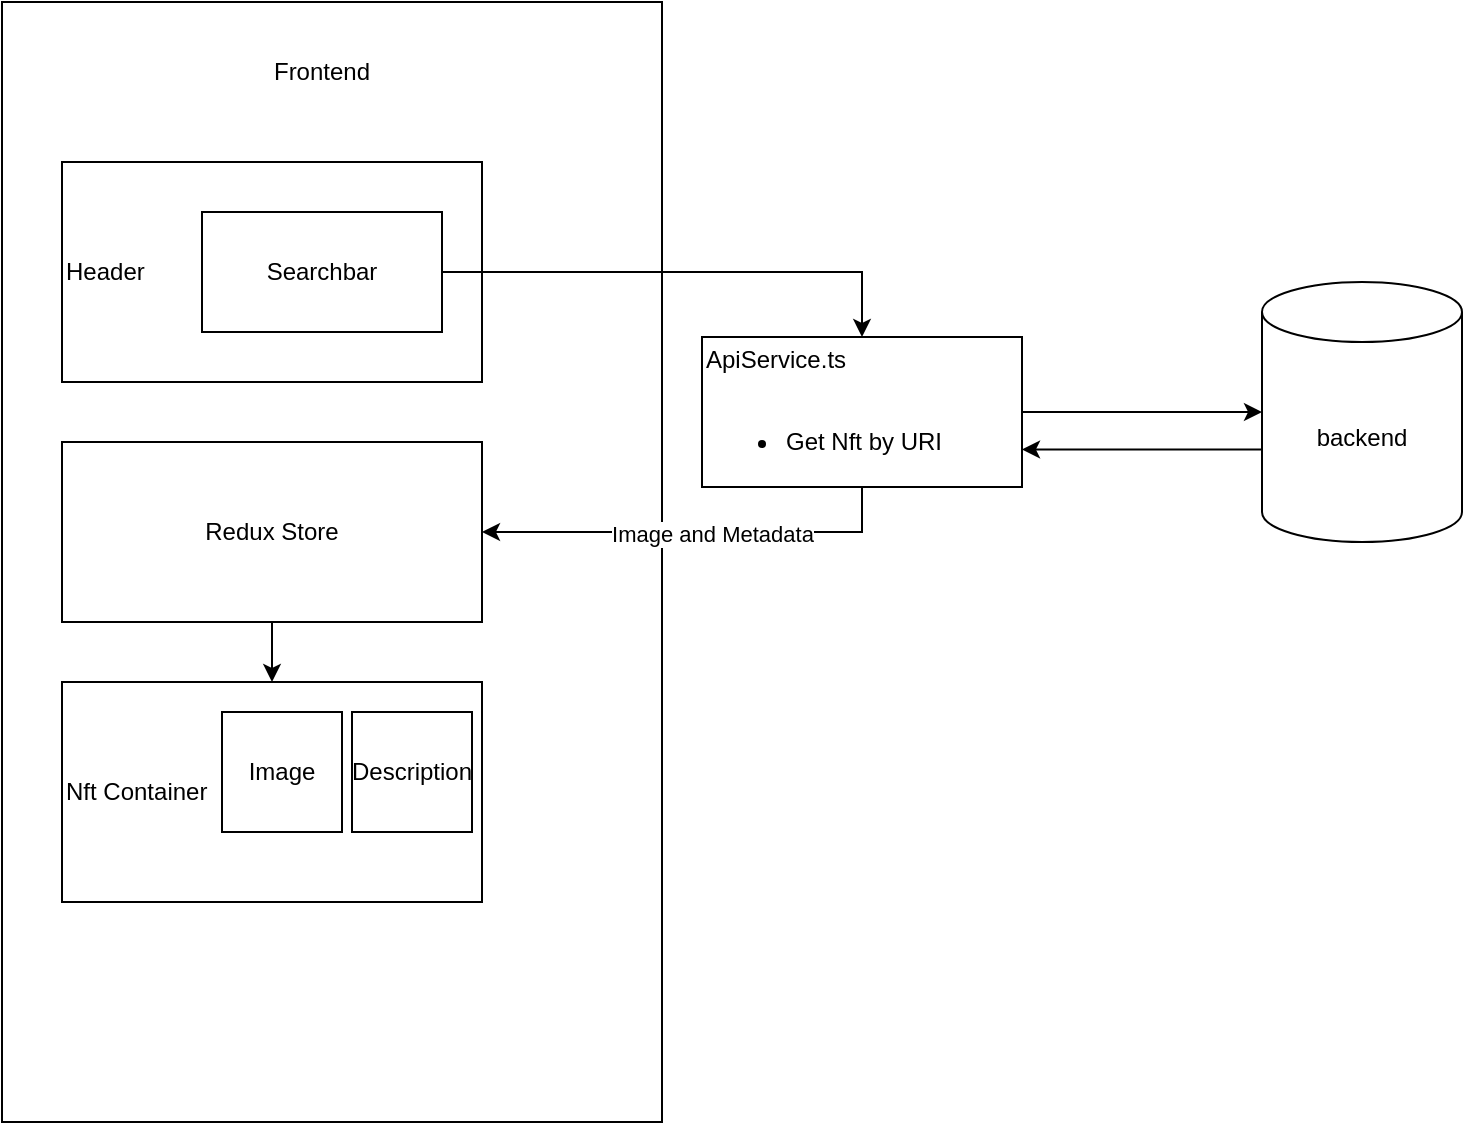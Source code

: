 <mxfile version="20.1.1" type="device"><diagram id="Au503WfJnBENA0ZQDREm" name="Page-1"><mxGraphModel dx="946" dy="589" grid="1" gridSize="10" guides="1" tooltips="1" connect="1" arrows="1" fold="1" page="1" pageScale="1" pageWidth="850" pageHeight="1100" math="0" shadow="0"><root><mxCell id="0"/><mxCell id="1" parent="0"/><mxCell id="u7OGjisxQaqarodawHaB-14" style="edgeStyle=orthogonalEdgeStyle;rounded=0;orthogonalLoop=1;jettySize=auto;html=1;exitX=0;exitY=0;exitDx=0;exitDy=90;exitPerimeter=0;entryX=1;entryY=0.75;entryDx=0;entryDy=0;" edge="1" parent="1" source="u7OGjisxQaqarodawHaB-1" target="u7OGjisxQaqarodawHaB-2"><mxGeometry relative="1" as="geometry"><Array as="points"><mxPoint x="640" y="254"/></Array></mxGeometry></mxCell><mxCell id="u7OGjisxQaqarodawHaB-1" value="backend" style="shape=cylinder3;whiteSpace=wrap;html=1;boundedLbl=1;backgroundOutline=1;size=15;" vertex="1" parent="1"><mxGeometry x="640" y="170" width="100" height="130" as="geometry"/></mxCell><mxCell id="u7OGjisxQaqarodawHaB-3" style="edgeStyle=orthogonalEdgeStyle;rounded=0;orthogonalLoop=1;jettySize=auto;html=1;" edge="1" parent="1" source="u7OGjisxQaqarodawHaB-2" target="u7OGjisxQaqarodawHaB-1"><mxGeometry relative="1" as="geometry"/></mxCell><mxCell id="u7OGjisxQaqarodawHaB-2" value="&lt;div&gt;ApiService.ts&lt;/div&gt;&lt;div&gt;&lt;br&gt;&lt;/div&gt;&lt;div&gt;&lt;ul&gt;&lt;li&gt;Get Nft by URI&lt;br&gt;&lt;/li&gt;&lt;/ul&gt;&lt;/div&gt;" style="rounded=0;whiteSpace=wrap;html=1;align=left;" vertex="1" parent="1"><mxGeometry x="360" y="197.5" width="160" height="75" as="geometry"/></mxCell><mxCell id="u7OGjisxQaqarodawHaB-4" value="" style="rounded=0;whiteSpace=wrap;html=1;" vertex="1" parent="1"><mxGeometry x="10" y="30" width="330" height="560" as="geometry"/></mxCell><mxCell id="u7OGjisxQaqarodawHaB-5" value="Frontend" style="text;html=1;strokeColor=none;fillColor=none;align=center;verticalAlign=middle;whiteSpace=wrap;rounded=0;" vertex="1" parent="1"><mxGeometry x="140" y="50" width="60" height="30" as="geometry"/></mxCell><mxCell id="u7OGjisxQaqarodawHaB-7" value="&lt;div align=&quot;left&quot;&gt;Header&lt;/div&gt;" style="rounded=0;whiteSpace=wrap;html=1;align=left;" vertex="1" parent="1"><mxGeometry x="40" y="110" width="210" height="110" as="geometry"/></mxCell><mxCell id="u7OGjisxQaqarodawHaB-9" style="edgeStyle=orthogonalEdgeStyle;rounded=0;orthogonalLoop=1;jettySize=auto;html=1;" edge="1" parent="1" source="u7OGjisxQaqarodawHaB-8" target="u7OGjisxQaqarodawHaB-2"><mxGeometry relative="1" as="geometry"/></mxCell><mxCell id="u7OGjisxQaqarodawHaB-8" value="Searchbar" style="rounded=0;whiteSpace=wrap;html=1;" vertex="1" parent="1"><mxGeometry x="110" y="135" width="120" height="60" as="geometry"/></mxCell><mxCell id="u7OGjisxQaqarodawHaB-13" value="Nft Container " style="rounded=0;whiteSpace=wrap;html=1;align=left;" vertex="1" parent="1"><mxGeometry x="40" y="370" width="210" height="110" as="geometry"/></mxCell><mxCell id="u7OGjisxQaqarodawHaB-19" value="" style="edgeStyle=orthogonalEdgeStyle;rounded=0;orthogonalLoop=1;jettySize=auto;html=1;" edge="1" parent="1" source="u7OGjisxQaqarodawHaB-17" target="u7OGjisxQaqarodawHaB-13"><mxGeometry relative="1" as="geometry"/></mxCell><mxCell id="u7OGjisxQaqarodawHaB-17" value="Redux Store" style="rounded=0;whiteSpace=wrap;html=1;" vertex="1" parent="1"><mxGeometry x="40" y="250" width="210" height="90" as="geometry"/></mxCell><mxCell id="u7OGjisxQaqarodawHaB-15" style="edgeStyle=orthogonalEdgeStyle;rounded=0;orthogonalLoop=1;jettySize=auto;html=1;" edge="1" parent="1" source="u7OGjisxQaqarodawHaB-2" target="u7OGjisxQaqarodawHaB-17"><mxGeometry relative="1" as="geometry"><mxPoint x="440" y="350" as="targetPoint"/><Array as="points"><mxPoint x="440" y="295"/></Array></mxGeometry></mxCell><mxCell id="u7OGjisxQaqarodawHaB-18" value="Image and Metadata" style="edgeLabel;html=1;align=center;verticalAlign=middle;resizable=0;points=[];" vertex="1" connectable="0" parent="u7OGjisxQaqarodawHaB-15"><mxGeometry x="-0.082" y="1" relative="1" as="geometry"><mxPoint as="offset"/></mxGeometry></mxCell><mxCell id="u7OGjisxQaqarodawHaB-21" value="Image" style="whiteSpace=wrap;html=1;aspect=fixed;" vertex="1" parent="1"><mxGeometry x="120" y="385" width="60" height="60" as="geometry"/></mxCell><mxCell id="u7OGjisxQaqarodawHaB-22" value="Description" style="whiteSpace=wrap;html=1;aspect=fixed;" vertex="1" parent="1"><mxGeometry x="185" y="385" width="60" height="60" as="geometry"/></mxCell></root></mxGraphModel></diagram></mxfile>